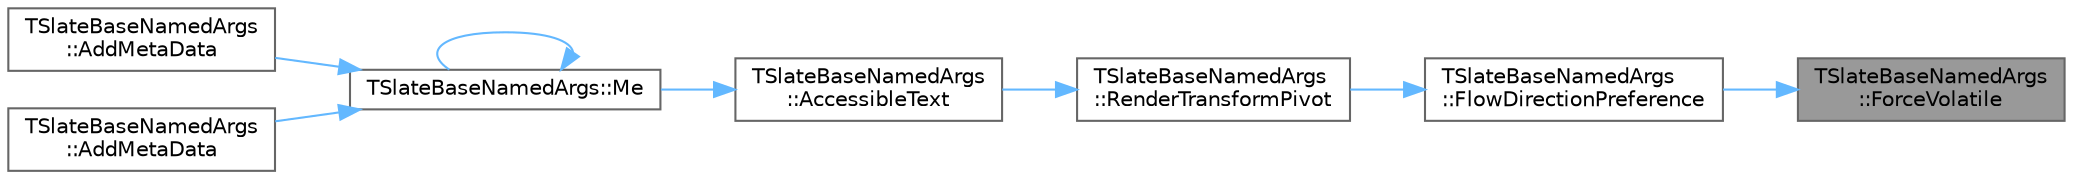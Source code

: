 digraph "TSlateBaseNamedArgs::ForceVolatile"
{
 // INTERACTIVE_SVG=YES
 // LATEX_PDF_SIZE
  bgcolor="transparent";
  edge [fontname=Helvetica,fontsize=10,labelfontname=Helvetica,labelfontsize=10];
  node [fontname=Helvetica,fontsize=10,shape=box,height=0.2,width=0.4];
  rankdir="RL";
  Node1 [id="Node000001",label="TSlateBaseNamedArgs\l::ForceVolatile",height=0.2,width=0.4,color="gray40", fillcolor="grey60", style="filled", fontcolor="black",tooltip=" "];
  Node1 -> Node2 [id="edge1_Node000001_Node000002",dir="back",color="steelblue1",style="solid",tooltip=" "];
  Node2 [id="Node000002",label="TSlateBaseNamedArgs\l::FlowDirectionPreference",height=0.2,width=0.4,color="grey40", fillcolor="white", style="filled",URL="$d1/d69/structTSlateBaseNamedArgs.html#aa339051bdb5caea4dc19fca6075047e9",tooltip=" "];
  Node2 -> Node3 [id="edge2_Node000002_Node000003",dir="back",color="steelblue1",style="solid",tooltip=" "];
  Node3 [id="Node000003",label="TSlateBaseNamedArgs\l::RenderTransformPivot",height=0.2,width=0.4,color="grey40", fillcolor="white", style="filled",URL="$d1/d69/structTSlateBaseNamedArgs.html#ad177578a7fd04ef942330640ab0530b5",tooltip=" "];
  Node3 -> Node4 [id="edge3_Node000003_Node000004",dir="back",color="steelblue1",style="solid",tooltip=" "];
  Node4 [id="Node000004",label="TSlateBaseNamedArgs\l::AccessibleText",height=0.2,width=0.4,color="grey40", fillcolor="white", style="filled",URL="$d1/d69/structTSlateBaseNamedArgs.html#aa3a0f4788daff3ebf43068039d8dcf9f",tooltip=" "];
  Node4 -> Node5 [id="edge4_Node000004_Node000005",dir="back",color="steelblue1",style="solid",tooltip=" "];
  Node5 [id="Node000005",label="TSlateBaseNamedArgs::Me",height=0.2,width=0.4,color="grey40", fillcolor="white", style="filled",URL="$d1/d69/structTSlateBaseNamedArgs.html#a64acdfaf82f0f0bba16524708bed1bed",tooltip="Used by the named argument pattern as a safe way to 'return *this' for call-chaining purposes."];
  Node5 -> Node6 [id="edge5_Node000005_Node000006",dir="back",color="steelblue1",style="solid",tooltip=" "];
  Node6 [id="Node000006",label="TSlateBaseNamedArgs\l::AddMetaData",height=0.2,width=0.4,color="grey40", fillcolor="white", style="filled",URL="$d1/d69/structTSlateBaseNamedArgs.html#a6b562139b960302901c4b3e907de0729",tooltip="Add metadata to this widget - convenience method - 1 argument."];
  Node5 -> Node7 [id="edge6_Node000005_Node000007",dir="back",color="steelblue1",style="solid",tooltip=" "];
  Node7 [id="Node000007",label="TSlateBaseNamedArgs\l::AddMetaData",height=0.2,width=0.4,color="grey40", fillcolor="white", style="filled",URL="$d1/d69/structTSlateBaseNamedArgs.html#a63d773ec4aae8cd103a7293670c372d3",tooltip="Add metadata to this widget - convenience method - 2 arguments."];
  Node5 -> Node5 [id="edge7_Node000005_Node000005",dir="back",color="steelblue1",style="solid",tooltip=" "];
}
